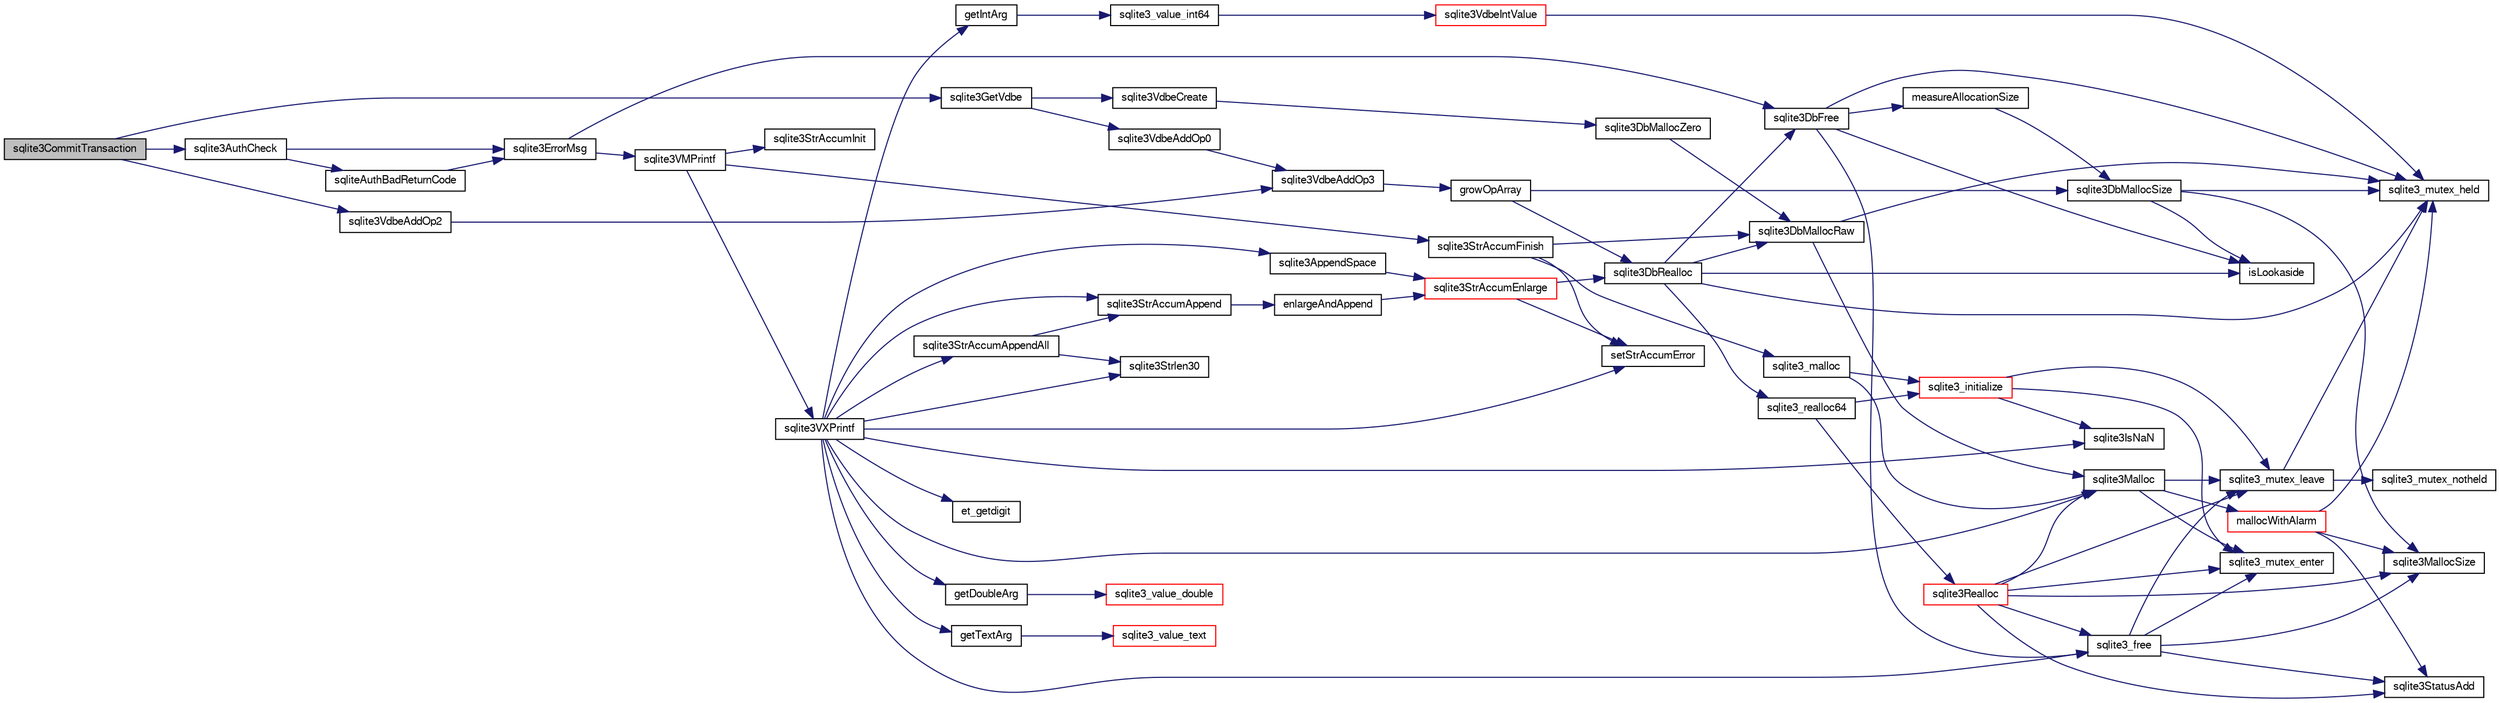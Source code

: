 digraph "sqlite3CommitTransaction"
{
  edge [fontname="FreeSans",fontsize="10",labelfontname="FreeSans",labelfontsize="10"];
  node [fontname="FreeSans",fontsize="10",shape=record];
  rankdir="LR";
  Node480538 [label="sqlite3CommitTransaction",height=0.2,width=0.4,color="black", fillcolor="grey75", style="filled", fontcolor="black"];
  Node480538 -> Node480539 [color="midnightblue",fontsize="10",style="solid",fontname="FreeSans"];
  Node480539 [label="sqlite3AuthCheck",height=0.2,width=0.4,color="black", fillcolor="white", style="filled",URL="$sqlite3_8c.html#a83c75b8b7aa1c35301005be7ff1a8582"];
  Node480539 -> Node480540 [color="midnightblue",fontsize="10",style="solid",fontname="FreeSans"];
  Node480540 [label="sqlite3ErrorMsg",height=0.2,width=0.4,color="black", fillcolor="white", style="filled",URL="$sqlite3_8c.html#aee2798e173651adae0f9c85469f3457d"];
  Node480540 -> Node480541 [color="midnightblue",fontsize="10",style="solid",fontname="FreeSans"];
  Node480541 [label="sqlite3VMPrintf",height=0.2,width=0.4,color="black", fillcolor="white", style="filled",URL="$sqlite3_8c.html#a05535d0982ef06fbc2ee8195ebbae689"];
  Node480541 -> Node480542 [color="midnightblue",fontsize="10",style="solid",fontname="FreeSans"];
  Node480542 [label="sqlite3StrAccumInit",height=0.2,width=0.4,color="black", fillcolor="white", style="filled",URL="$sqlite3_8c.html#aabf95e113b9d54d519cd15a56215f560"];
  Node480541 -> Node480543 [color="midnightblue",fontsize="10",style="solid",fontname="FreeSans"];
  Node480543 [label="sqlite3VXPrintf",height=0.2,width=0.4,color="black", fillcolor="white", style="filled",URL="$sqlite3_8c.html#a63c25806c9bd4a2b76f9a0eb232c6bde"];
  Node480543 -> Node480544 [color="midnightblue",fontsize="10",style="solid",fontname="FreeSans"];
  Node480544 [label="sqlite3StrAccumAppend",height=0.2,width=0.4,color="black", fillcolor="white", style="filled",URL="$sqlite3_8c.html#a56664fa33def33c5a5245b623441d5e0"];
  Node480544 -> Node480545 [color="midnightblue",fontsize="10",style="solid",fontname="FreeSans"];
  Node480545 [label="enlargeAndAppend",height=0.2,width=0.4,color="black", fillcolor="white", style="filled",URL="$sqlite3_8c.html#a25b21e61dc0883d849890eaa8a18088a"];
  Node480545 -> Node480546 [color="midnightblue",fontsize="10",style="solid",fontname="FreeSans"];
  Node480546 [label="sqlite3StrAccumEnlarge",height=0.2,width=0.4,color="red", fillcolor="white", style="filled",URL="$sqlite3_8c.html#a38976500a97c69d65086eeccca82dd96"];
  Node480546 -> Node480547 [color="midnightblue",fontsize="10",style="solid",fontname="FreeSans"];
  Node480547 [label="setStrAccumError",height=0.2,width=0.4,color="black", fillcolor="white", style="filled",URL="$sqlite3_8c.html#a3dc479a1fc8ba1ab8edfe51f8a0b102c"];
  Node480546 -> Node480560 [color="midnightblue",fontsize="10",style="solid",fontname="FreeSans"];
  Node480560 [label="sqlite3DbRealloc",height=0.2,width=0.4,color="black", fillcolor="white", style="filled",URL="$sqlite3_8c.html#ae028f4902a9d29bcaf310ff289ee87dc"];
  Node480560 -> Node480550 [color="midnightblue",fontsize="10",style="solid",fontname="FreeSans"];
  Node480550 [label="sqlite3_mutex_held",height=0.2,width=0.4,color="black", fillcolor="white", style="filled",URL="$sqlite3_8c.html#acf77da68932b6bc163c5e68547ecc3e7"];
  Node480560 -> Node480561 [color="midnightblue",fontsize="10",style="solid",fontname="FreeSans"];
  Node480561 [label="sqlite3DbMallocRaw",height=0.2,width=0.4,color="black", fillcolor="white", style="filled",URL="$sqlite3_8c.html#abbe8be0cf7175e11ddc3e2218fad924e"];
  Node480561 -> Node480550 [color="midnightblue",fontsize="10",style="solid",fontname="FreeSans"];
  Node480561 -> Node480562 [color="midnightblue",fontsize="10",style="solid",fontname="FreeSans"];
  Node480562 [label="sqlite3Malloc",height=0.2,width=0.4,color="black", fillcolor="white", style="filled",URL="$sqlite3_8c.html#a361a2eaa846b1885f123abe46f5d8b2b"];
  Node480562 -> Node480556 [color="midnightblue",fontsize="10",style="solid",fontname="FreeSans"];
  Node480556 [label="sqlite3_mutex_enter",height=0.2,width=0.4,color="black", fillcolor="white", style="filled",URL="$sqlite3_8c.html#a1c12cde690bd89f104de5cbad12a6bf5"];
  Node480562 -> Node480563 [color="midnightblue",fontsize="10",style="solid",fontname="FreeSans"];
  Node480563 [label="mallocWithAlarm",height=0.2,width=0.4,color="red", fillcolor="white", style="filled",URL="$sqlite3_8c.html#ab070d5cf8e48ec8a6a43cf025d48598b"];
  Node480563 -> Node480550 [color="midnightblue",fontsize="10",style="solid",fontname="FreeSans"];
  Node480563 -> Node480553 [color="midnightblue",fontsize="10",style="solid",fontname="FreeSans"];
  Node480553 [label="sqlite3MallocSize",height=0.2,width=0.4,color="black", fillcolor="white", style="filled",URL="$sqlite3_8c.html#acf5d2a5f35270bafb050bd2def576955"];
  Node480563 -> Node480557 [color="midnightblue",fontsize="10",style="solid",fontname="FreeSans"];
  Node480557 [label="sqlite3StatusAdd",height=0.2,width=0.4,color="black", fillcolor="white", style="filled",URL="$sqlite3_8c.html#afa029f93586aeab4cc85360905dae9cd"];
  Node480562 -> Node480558 [color="midnightblue",fontsize="10",style="solid",fontname="FreeSans"];
  Node480558 [label="sqlite3_mutex_leave",height=0.2,width=0.4,color="black", fillcolor="white", style="filled",URL="$sqlite3_8c.html#a5838d235601dbd3c1fa993555c6bcc93"];
  Node480558 -> Node480550 [color="midnightblue",fontsize="10",style="solid",fontname="FreeSans"];
  Node480558 -> Node480559 [color="midnightblue",fontsize="10",style="solid",fontname="FreeSans"];
  Node480559 [label="sqlite3_mutex_notheld",height=0.2,width=0.4,color="black", fillcolor="white", style="filled",URL="$sqlite3_8c.html#a83967c837c1c000d3b5adcfaa688f5dc"];
  Node480560 -> Node480554 [color="midnightblue",fontsize="10",style="solid",fontname="FreeSans"];
  Node480554 [label="isLookaside",height=0.2,width=0.4,color="black", fillcolor="white", style="filled",URL="$sqlite3_8c.html#a770fa05ff9717b75e16f4d968a77b897"];
  Node480560 -> Node480549 [color="midnightblue",fontsize="10",style="solid",fontname="FreeSans"];
  Node480549 [label="sqlite3DbFree",height=0.2,width=0.4,color="black", fillcolor="white", style="filled",URL="$sqlite3_8c.html#ac70ab821a6607b4a1b909582dc37a069"];
  Node480549 -> Node480550 [color="midnightblue",fontsize="10",style="solid",fontname="FreeSans"];
  Node480549 -> Node480551 [color="midnightblue",fontsize="10",style="solid",fontname="FreeSans"];
  Node480551 [label="measureAllocationSize",height=0.2,width=0.4,color="black", fillcolor="white", style="filled",URL="$sqlite3_8c.html#a45731e644a22fdb756e2b6337224217a"];
  Node480551 -> Node480552 [color="midnightblue",fontsize="10",style="solid",fontname="FreeSans"];
  Node480552 [label="sqlite3DbMallocSize",height=0.2,width=0.4,color="black", fillcolor="white", style="filled",URL="$sqlite3_8c.html#aa397e5a8a03495203a0767abf0a71f86"];
  Node480552 -> Node480553 [color="midnightblue",fontsize="10",style="solid",fontname="FreeSans"];
  Node480552 -> Node480550 [color="midnightblue",fontsize="10",style="solid",fontname="FreeSans"];
  Node480552 -> Node480554 [color="midnightblue",fontsize="10",style="solid",fontname="FreeSans"];
  Node480549 -> Node480554 [color="midnightblue",fontsize="10",style="solid",fontname="FreeSans"];
  Node480549 -> Node480555 [color="midnightblue",fontsize="10",style="solid",fontname="FreeSans"];
  Node480555 [label="sqlite3_free",height=0.2,width=0.4,color="black", fillcolor="white", style="filled",URL="$sqlite3_8c.html#a6552349e36a8a691af5487999ab09519"];
  Node480555 -> Node480556 [color="midnightblue",fontsize="10",style="solid",fontname="FreeSans"];
  Node480555 -> Node480557 [color="midnightblue",fontsize="10",style="solid",fontname="FreeSans"];
  Node480555 -> Node480553 [color="midnightblue",fontsize="10",style="solid",fontname="FreeSans"];
  Node480555 -> Node480558 [color="midnightblue",fontsize="10",style="solid",fontname="FreeSans"];
  Node480560 -> Node480567 [color="midnightblue",fontsize="10",style="solid",fontname="FreeSans"];
  Node480567 [label="sqlite3_realloc64",height=0.2,width=0.4,color="black", fillcolor="white", style="filled",URL="$sqlite3_8c.html#a3765a714077ee547e811034236dc9ecd"];
  Node480567 -> Node480568 [color="midnightblue",fontsize="10",style="solid",fontname="FreeSans"];
  Node480568 [label="sqlite3_initialize",height=0.2,width=0.4,color="red", fillcolor="white", style="filled",URL="$sqlite3_8c.html#ab0c0ee2d5d4cf8b28e9572296a8861df"];
  Node480568 -> Node480556 [color="midnightblue",fontsize="10",style="solid",fontname="FreeSans"];
  Node480568 -> Node480558 [color="midnightblue",fontsize="10",style="solid",fontname="FreeSans"];
  Node480568 -> Node480711 [color="midnightblue",fontsize="10",style="solid",fontname="FreeSans"];
  Node480711 [label="sqlite3IsNaN",height=0.2,width=0.4,color="black", fillcolor="white", style="filled",URL="$sqlite3_8c.html#aed4d78203877c3486765ccbc7feebb50"];
  Node480567 -> Node480744 [color="midnightblue",fontsize="10",style="solid",fontname="FreeSans"];
  Node480744 [label="sqlite3Realloc",height=0.2,width=0.4,color="red", fillcolor="white", style="filled",URL="$sqlite3_8c.html#ad53aefdfc088f622e23ffe838201fe22"];
  Node480744 -> Node480562 [color="midnightblue",fontsize="10",style="solid",fontname="FreeSans"];
  Node480744 -> Node480555 [color="midnightblue",fontsize="10",style="solid",fontname="FreeSans"];
  Node480744 -> Node480553 [color="midnightblue",fontsize="10",style="solid",fontname="FreeSans"];
  Node480744 -> Node480556 [color="midnightblue",fontsize="10",style="solid",fontname="FreeSans"];
  Node480744 -> Node480557 [color="midnightblue",fontsize="10",style="solid",fontname="FreeSans"];
  Node480744 -> Node480558 [color="midnightblue",fontsize="10",style="solid",fontname="FreeSans"];
  Node480543 -> Node480817 [color="midnightblue",fontsize="10",style="solid",fontname="FreeSans"];
  Node480817 [label="getIntArg",height=0.2,width=0.4,color="black", fillcolor="white", style="filled",URL="$sqlite3_8c.html#abff258963dbd9205fb299851a64c67be"];
  Node480817 -> Node480702 [color="midnightblue",fontsize="10",style="solid",fontname="FreeSans"];
  Node480702 [label="sqlite3_value_int64",height=0.2,width=0.4,color="black", fillcolor="white", style="filled",URL="$sqlite3_8c.html#ab38d8627f4750672e72712df0b709e0d"];
  Node480702 -> Node480690 [color="midnightblue",fontsize="10",style="solid",fontname="FreeSans"];
  Node480690 [label="sqlite3VdbeIntValue",height=0.2,width=0.4,color="red", fillcolor="white", style="filled",URL="$sqlite3_8c.html#a3dc28e3bfdbecf81633c3697a3aacd45"];
  Node480690 -> Node480550 [color="midnightblue",fontsize="10",style="solid",fontname="FreeSans"];
  Node480543 -> Node480562 [color="midnightblue",fontsize="10",style="solid",fontname="FreeSans"];
  Node480543 -> Node480547 [color="midnightblue",fontsize="10",style="solid",fontname="FreeSans"];
  Node480543 -> Node480818 [color="midnightblue",fontsize="10",style="solid",fontname="FreeSans"];
  Node480818 [label="getDoubleArg",height=0.2,width=0.4,color="black", fillcolor="white", style="filled",URL="$sqlite3_8c.html#a1cf25120072c85bd261983b24c12c3d9"];
  Node480818 -> Node480706 [color="midnightblue",fontsize="10",style="solid",fontname="FreeSans"];
  Node480706 [label="sqlite3_value_double",height=0.2,width=0.4,color="red", fillcolor="white", style="filled",URL="$sqlite3_8c.html#a3e50c1a2dd484a8b6911c9d163816b88"];
  Node480543 -> Node480711 [color="midnightblue",fontsize="10",style="solid",fontname="FreeSans"];
  Node480543 -> Node480629 [color="midnightblue",fontsize="10",style="solid",fontname="FreeSans"];
  Node480629 [label="sqlite3Strlen30",height=0.2,width=0.4,color="black", fillcolor="white", style="filled",URL="$sqlite3_8c.html#a3dcd80ba41f1a308193dee74857b62a7"];
  Node480543 -> Node480819 [color="midnightblue",fontsize="10",style="solid",fontname="FreeSans"];
  Node480819 [label="et_getdigit",height=0.2,width=0.4,color="black", fillcolor="white", style="filled",URL="$sqlite3_8c.html#a40c5a308749ad07cc2397a53e081bff0"];
  Node480543 -> Node480820 [color="midnightblue",fontsize="10",style="solid",fontname="FreeSans"];
  Node480820 [label="getTextArg",height=0.2,width=0.4,color="black", fillcolor="white", style="filled",URL="$sqlite3_8c.html#afbb41850423ef20071cefaab0431e04d"];
  Node480820 -> Node480634 [color="midnightblue",fontsize="10",style="solid",fontname="FreeSans"];
  Node480634 [label="sqlite3_value_text",height=0.2,width=0.4,color="red", fillcolor="white", style="filled",URL="$sqlite3_8c.html#aef2ace3239e6dd59c74110faa70f8171"];
  Node480543 -> Node480821 [color="midnightblue",fontsize="10",style="solid",fontname="FreeSans"];
  Node480821 [label="sqlite3StrAccumAppendAll",height=0.2,width=0.4,color="black", fillcolor="white", style="filled",URL="$sqlite3_8c.html#acaf8f3e4f99a3c3a4a77e9c987547289"];
  Node480821 -> Node480544 [color="midnightblue",fontsize="10",style="solid",fontname="FreeSans"];
  Node480821 -> Node480629 [color="midnightblue",fontsize="10",style="solid",fontname="FreeSans"];
  Node480543 -> Node480822 [color="midnightblue",fontsize="10",style="solid",fontname="FreeSans"];
  Node480822 [label="sqlite3AppendSpace",height=0.2,width=0.4,color="black", fillcolor="white", style="filled",URL="$sqlite3_8c.html#aefd38a5afc0020d4a93855c3ee7c63a8"];
  Node480822 -> Node480546 [color="midnightblue",fontsize="10",style="solid",fontname="FreeSans"];
  Node480543 -> Node480555 [color="midnightblue",fontsize="10",style="solid",fontname="FreeSans"];
  Node480541 -> Node480593 [color="midnightblue",fontsize="10",style="solid",fontname="FreeSans"];
  Node480593 [label="sqlite3StrAccumFinish",height=0.2,width=0.4,color="black", fillcolor="white", style="filled",URL="$sqlite3_8c.html#adb7f26b10ac1b847db6f000ef4c2e2ba"];
  Node480593 -> Node480561 [color="midnightblue",fontsize="10",style="solid",fontname="FreeSans"];
  Node480593 -> Node480594 [color="midnightblue",fontsize="10",style="solid",fontname="FreeSans"];
  Node480594 [label="sqlite3_malloc",height=0.2,width=0.4,color="black", fillcolor="white", style="filled",URL="$sqlite3_8c.html#ac79dba55fc32b6a840cf5a9769bce7cd"];
  Node480594 -> Node480568 [color="midnightblue",fontsize="10",style="solid",fontname="FreeSans"];
  Node480594 -> Node480562 [color="midnightblue",fontsize="10",style="solid",fontname="FreeSans"];
  Node480593 -> Node480547 [color="midnightblue",fontsize="10",style="solid",fontname="FreeSans"];
  Node480540 -> Node480549 [color="midnightblue",fontsize="10",style="solid",fontname="FreeSans"];
  Node480539 -> Node480823 [color="midnightblue",fontsize="10",style="solid",fontname="FreeSans"];
  Node480823 [label="sqliteAuthBadReturnCode",height=0.2,width=0.4,color="black", fillcolor="white", style="filled",URL="$sqlite3_8c.html#ad8fdda3ef346903a89e24dd825642bc1"];
  Node480823 -> Node480540 [color="midnightblue",fontsize="10",style="solid",fontname="FreeSans"];
  Node480538 -> Node480824 [color="midnightblue",fontsize="10",style="solid",fontname="FreeSans"];
  Node480824 [label="sqlite3GetVdbe",height=0.2,width=0.4,color="black", fillcolor="white", style="filled",URL="$sqlite3_8c.html#a76b721dcd00b0587308547594cb6c1f4"];
  Node480824 -> Node480825 [color="midnightblue",fontsize="10",style="solid",fontname="FreeSans"];
  Node480825 [label="sqlite3VdbeCreate",height=0.2,width=0.4,color="black", fillcolor="white", style="filled",URL="$sqlite3_8c.html#a7778fbbc1a7b677f680ce0afc44a88e2"];
  Node480825 -> Node480755 [color="midnightblue",fontsize="10",style="solid",fontname="FreeSans"];
  Node480755 [label="sqlite3DbMallocZero",height=0.2,width=0.4,color="black", fillcolor="white", style="filled",URL="$sqlite3_8c.html#a49cfebac9d6067a03442c92af73f33e4"];
  Node480755 -> Node480561 [color="midnightblue",fontsize="10",style="solid",fontname="FreeSans"];
  Node480824 -> Node480826 [color="midnightblue",fontsize="10",style="solid",fontname="FreeSans"];
  Node480826 [label="sqlite3VdbeAddOp0",height=0.2,width=0.4,color="black", fillcolor="white", style="filled",URL="$sqlite3_8c.html#a0aefd237fc1d629f3a3d3d454ced408a"];
  Node480826 -> Node480827 [color="midnightblue",fontsize="10",style="solid",fontname="FreeSans"];
  Node480827 [label="sqlite3VdbeAddOp3",height=0.2,width=0.4,color="black", fillcolor="white", style="filled",URL="$sqlite3_8c.html#a29b4560b019211a73e1478cec7468345"];
  Node480827 -> Node480828 [color="midnightblue",fontsize="10",style="solid",fontname="FreeSans"];
  Node480828 [label="growOpArray",height=0.2,width=0.4,color="black", fillcolor="white", style="filled",URL="$sqlite3_8c.html#adb00b9ead01ffe0d757d5a6d0853ada5"];
  Node480828 -> Node480560 [color="midnightblue",fontsize="10",style="solid",fontname="FreeSans"];
  Node480828 -> Node480552 [color="midnightblue",fontsize="10",style="solid",fontname="FreeSans"];
  Node480538 -> Node480829 [color="midnightblue",fontsize="10",style="solid",fontname="FreeSans"];
  Node480829 [label="sqlite3VdbeAddOp2",height=0.2,width=0.4,color="black", fillcolor="white", style="filled",URL="$sqlite3_8c.html#ae87204d7b069da19e4db0404c6deaae5"];
  Node480829 -> Node480827 [color="midnightblue",fontsize="10",style="solid",fontname="FreeSans"];
}
